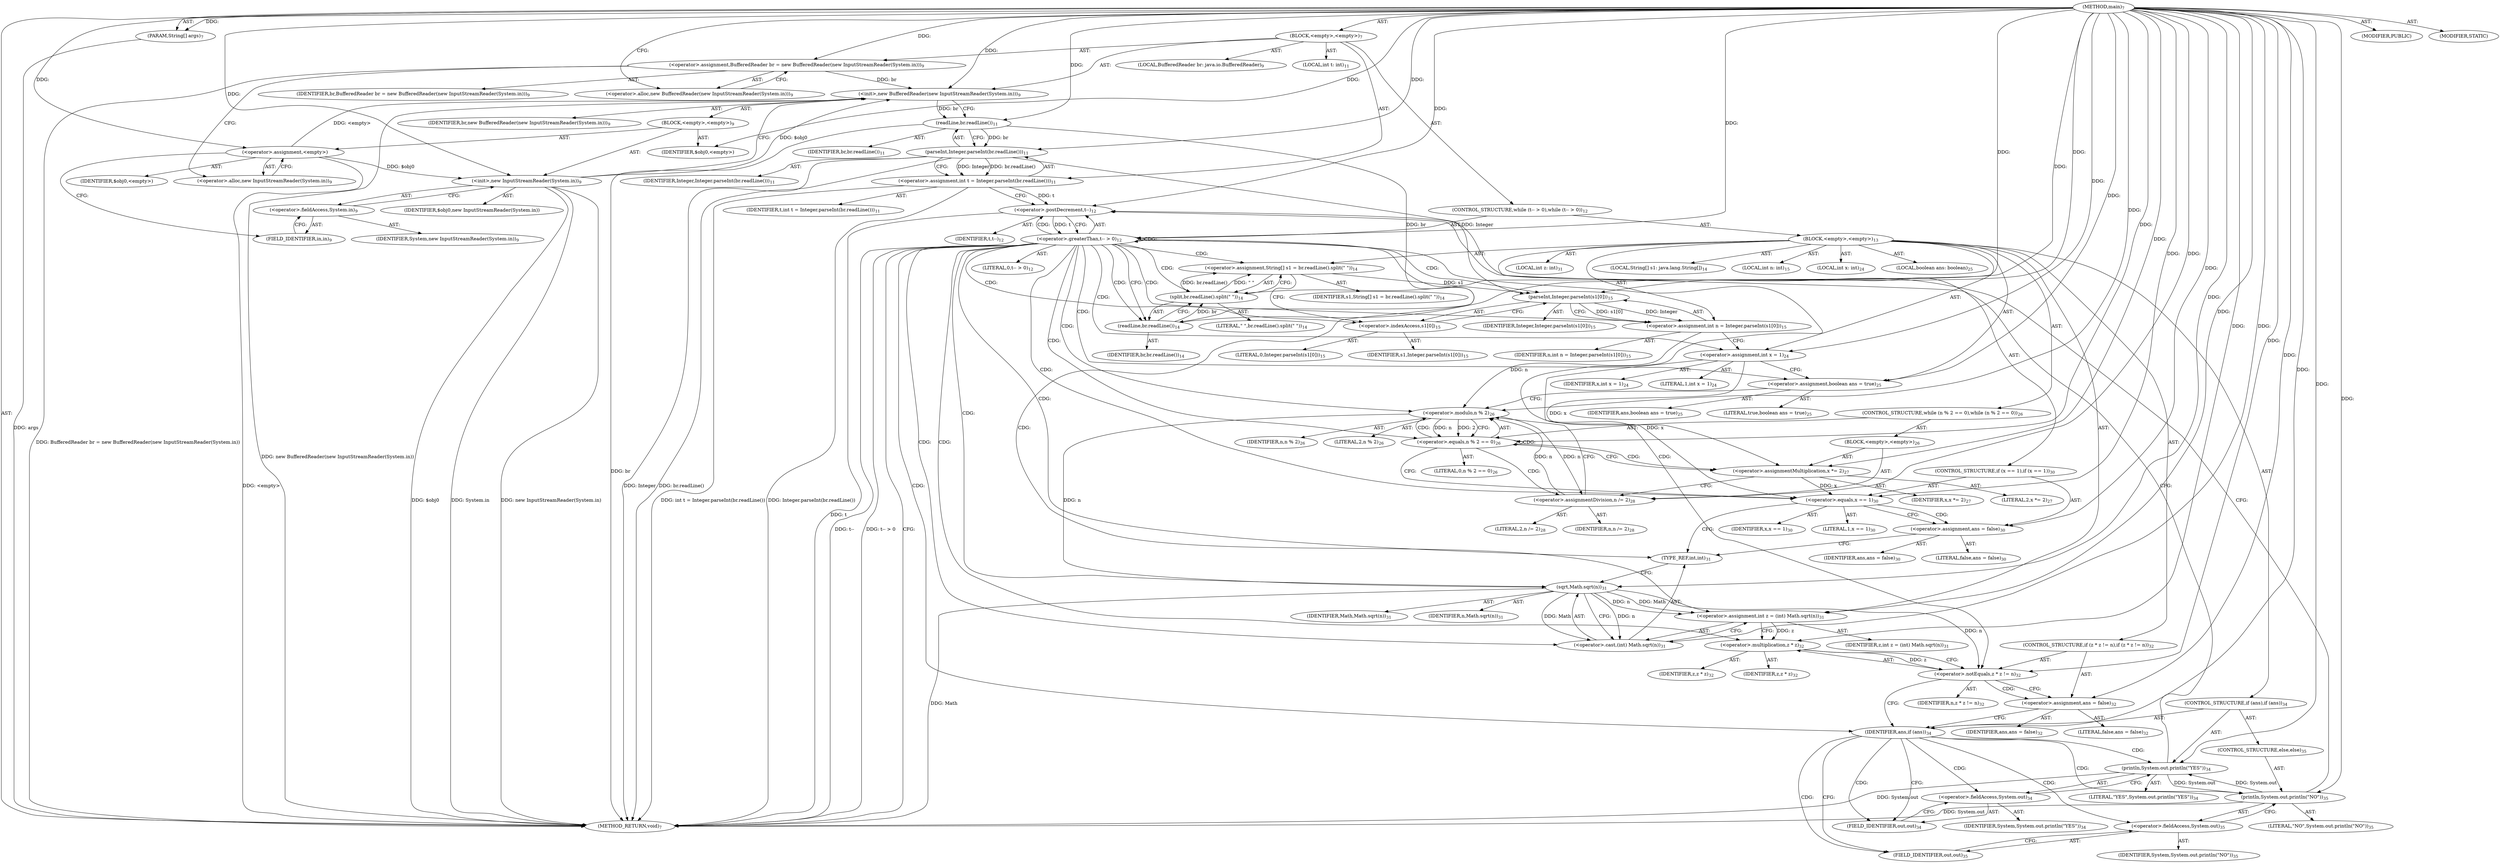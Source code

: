 digraph "main" {  
"19" [label = <(METHOD,main)<SUB>7</SUB>> ]
"20" [label = <(PARAM,String[] args)<SUB>7</SUB>> ]
"21" [label = <(BLOCK,&lt;empty&gt;,&lt;empty&gt;)<SUB>7</SUB>> ]
"4" [label = <(LOCAL,BufferedReader br: java.io.BufferedReader)<SUB>9</SUB>> ]
"22" [label = <(&lt;operator&gt;.assignment,BufferedReader br = new BufferedReader(new InputStreamReader(System.in)))<SUB>9</SUB>> ]
"23" [label = <(IDENTIFIER,br,BufferedReader br = new BufferedReader(new InputStreamReader(System.in)))<SUB>9</SUB>> ]
"24" [label = <(&lt;operator&gt;.alloc,new BufferedReader(new InputStreamReader(System.in)))<SUB>9</SUB>> ]
"25" [label = <(&lt;init&gt;,new BufferedReader(new InputStreamReader(System.in)))<SUB>9</SUB>> ]
"3" [label = <(IDENTIFIER,br,new BufferedReader(new InputStreamReader(System.in)))<SUB>9</SUB>> ]
"26" [label = <(BLOCK,&lt;empty&gt;,&lt;empty&gt;)<SUB>9</SUB>> ]
"27" [label = <(&lt;operator&gt;.assignment,&lt;empty&gt;)> ]
"28" [label = <(IDENTIFIER,$obj0,&lt;empty&gt;)> ]
"29" [label = <(&lt;operator&gt;.alloc,new InputStreamReader(System.in))<SUB>9</SUB>> ]
"30" [label = <(&lt;init&gt;,new InputStreamReader(System.in))<SUB>9</SUB>> ]
"31" [label = <(IDENTIFIER,$obj0,new InputStreamReader(System.in))> ]
"32" [label = <(&lt;operator&gt;.fieldAccess,System.in)<SUB>9</SUB>> ]
"33" [label = <(IDENTIFIER,System,new InputStreamReader(System.in))<SUB>9</SUB>> ]
"34" [label = <(FIELD_IDENTIFIER,in,in)<SUB>9</SUB>> ]
"35" [label = <(IDENTIFIER,$obj0,&lt;empty&gt;)> ]
"36" [label = <(LOCAL,int t: int)<SUB>11</SUB>> ]
"37" [label = <(&lt;operator&gt;.assignment,int t = Integer.parseInt(br.readLine()))<SUB>11</SUB>> ]
"38" [label = <(IDENTIFIER,t,int t = Integer.parseInt(br.readLine()))<SUB>11</SUB>> ]
"39" [label = <(parseInt,Integer.parseInt(br.readLine()))<SUB>11</SUB>> ]
"40" [label = <(IDENTIFIER,Integer,Integer.parseInt(br.readLine()))<SUB>11</SUB>> ]
"41" [label = <(readLine,br.readLine())<SUB>11</SUB>> ]
"42" [label = <(IDENTIFIER,br,br.readLine())<SUB>11</SUB>> ]
"43" [label = <(CONTROL_STRUCTURE,while (t-- &gt; 0),while (t-- &gt; 0))<SUB>12</SUB>> ]
"44" [label = <(&lt;operator&gt;.greaterThan,t-- &gt; 0)<SUB>12</SUB>> ]
"45" [label = <(&lt;operator&gt;.postDecrement,t--)<SUB>12</SUB>> ]
"46" [label = <(IDENTIFIER,t,t--)<SUB>12</SUB>> ]
"47" [label = <(LITERAL,0,t-- &gt; 0)<SUB>12</SUB>> ]
"48" [label = <(BLOCK,&lt;empty&gt;,&lt;empty&gt;)<SUB>13</SUB>> ]
"49" [label = <(LOCAL,String[] s1: java.lang.String[])<SUB>14</SUB>> ]
"50" [label = <(&lt;operator&gt;.assignment,String[] s1 = br.readLine().split(&quot; &quot;))<SUB>14</SUB>> ]
"51" [label = <(IDENTIFIER,s1,String[] s1 = br.readLine().split(&quot; &quot;))<SUB>14</SUB>> ]
"52" [label = <(split,br.readLine().split(&quot; &quot;))<SUB>14</SUB>> ]
"53" [label = <(readLine,br.readLine())<SUB>14</SUB>> ]
"54" [label = <(IDENTIFIER,br,br.readLine())<SUB>14</SUB>> ]
"55" [label = <(LITERAL,&quot; &quot;,br.readLine().split(&quot; &quot;))<SUB>14</SUB>> ]
"56" [label = <(LOCAL,int n: int)<SUB>15</SUB>> ]
"57" [label = <(&lt;operator&gt;.assignment,int n = Integer.parseInt(s1[0]))<SUB>15</SUB>> ]
"58" [label = <(IDENTIFIER,n,int n = Integer.parseInt(s1[0]))<SUB>15</SUB>> ]
"59" [label = <(parseInt,Integer.parseInt(s1[0]))<SUB>15</SUB>> ]
"60" [label = <(IDENTIFIER,Integer,Integer.parseInt(s1[0]))<SUB>15</SUB>> ]
"61" [label = <(&lt;operator&gt;.indexAccess,s1[0])<SUB>15</SUB>> ]
"62" [label = <(IDENTIFIER,s1,Integer.parseInt(s1[0]))<SUB>15</SUB>> ]
"63" [label = <(LITERAL,0,Integer.parseInt(s1[0]))<SUB>15</SUB>> ]
"64" [label = <(LOCAL,int x: int)<SUB>24</SUB>> ]
"65" [label = <(&lt;operator&gt;.assignment,int x = 1)<SUB>24</SUB>> ]
"66" [label = <(IDENTIFIER,x,int x = 1)<SUB>24</SUB>> ]
"67" [label = <(LITERAL,1,int x = 1)<SUB>24</SUB>> ]
"68" [label = <(LOCAL,boolean ans: boolean)<SUB>25</SUB>> ]
"69" [label = <(&lt;operator&gt;.assignment,boolean ans = true)<SUB>25</SUB>> ]
"70" [label = <(IDENTIFIER,ans,boolean ans = true)<SUB>25</SUB>> ]
"71" [label = <(LITERAL,true,boolean ans = true)<SUB>25</SUB>> ]
"72" [label = <(CONTROL_STRUCTURE,while (n % 2 == 0),while (n % 2 == 0))<SUB>26</SUB>> ]
"73" [label = <(&lt;operator&gt;.equals,n % 2 == 0)<SUB>26</SUB>> ]
"74" [label = <(&lt;operator&gt;.modulo,n % 2)<SUB>26</SUB>> ]
"75" [label = <(IDENTIFIER,n,n % 2)<SUB>26</SUB>> ]
"76" [label = <(LITERAL,2,n % 2)<SUB>26</SUB>> ]
"77" [label = <(LITERAL,0,n % 2 == 0)<SUB>26</SUB>> ]
"78" [label = <(BLOCK,&lt;empty&gt;,&lt;empty&gt;)<SUB>26</SUB>> ]
"79" [label = <(&lt;operator&gt;.assignmentMultiplication,x *= 2)<SUB>27</SUB>> ]
"80" [label = <(IDENTIFIER,x,x *= 2)<SUB>27</SUB>> ]
"81" [label = <(LITERAL,2,x *= 2)<SUB>27</SUB>> ]
"82" [label = <(&lt;operator&gt;.assignmentDivision,n /= 2)<SUB>28</SUB>> ]
"83" [label = <(IDENTIFIER,n,n /= 2)<SUB>28</SUB>> ]
"84" [label = <(LITERAL,2,n /= 2)<SUB>28</SUB>> ]
"85" [label = <(CONTROL_STRUCTURE,if (x == 1),if (x == 1))<SUB>30</SUB>> ]
"86" [label = <(&lt;operator&gt;.equals,x == 1)<SUB>30</SUB>> ]
"87" [label = <(IDENTIFIER,x,x == 1)<SUB>30</SUB>> ]
"88" [label = <(LITERAL,1,x == 1)<SUB>30</SUB>> ]
"89" [label = <(&lt;operator&gt;.assignment,ans = false)<SUB>30</SUB>> ]
"90" [label = <(IDENTIFIER,ans,ans = false)<SUB>30</SUB>> ]
"91" [label = <(LITERAL,false,ans = false)<SUB>30</SUB>> ]
"92" [label = <(LOCAL,int z: int)<SUB>31</SUB>> ]
"93" [label = <(&lt;operator&gt;.assignment,int z = (int) Math.sqrt(n))<SUB>31</SUB>> ]
"94" [label = <(IDENTIFIER,z,int z = (int) Math.sqrt(n))<SUB>31</SUB>> ]
"95" [label = <(&lt;operator&gt;.cast,(int) Math.sqrt(n))<SUB>31</SUB>> ]
"96" [label = <(TYPE_REF,int,int)<SUB>31</SUB>> ]
"97" [label = <(sqrt,Math.sqrt(n))<SUB>31</SUB>> ]
"98" [label = <(IDENTIFIER,Math,Math.sqrt(n))<SUB>31</SUB>> ]
"99" [label = <(IDENTIFIER,n,Math.sqrt(n))<SUB>31</SUB>> ]
"100" [label = <(CONTROL_STRUCTURE,if (z * z != n),if (z * z != n))<SUB>32</SUB>> ]
"101" [label = <(&lt;operator&gt;.notEquals,z * z != n)<SUB>32</SUB>> ]
"102" [label = <(&lt;operator&gt;.multiplication,z * z)<SUB>32</SUB>> ]
"103" [label = <(IDENTIFIER,z,z * z)<SUB>32</SUB>> ]
"104" [label = <(IDENTIFIER,z,z * z)<SUB>32</SUB>> ]
"105" [label = <(IDENTIFIER,n,z * z != n)<SUB>32</SUB>> ]
"106" [label = <(&lt;operator&gt;.assignment,ans = false)<SUB>32</SUB>> ]
"107" [label = <(IDENTIFIER,ans,ans = false)<SUB>32</SUB>> ]
"108" [label = <(LITERAL,false,ans = false)<SUB>32</SUB>> ]
"109" [label = <(CONTROL_STRUCTURE,if (ans),if (ans))<SUB>34</SUB>> ]
"110" [label = <(IDENTIFIER,ans,if (ans))<SUB>34</SUB>> ]
"111" [label = <(println,System.out.println(&quot;YES&quot;))<SUB>34</SUB>> ]
"112" [label = <(&lt;operator&gt;.fieldAccess,System.out)<SUB>34</SUB>> ]
"113" [label = <(IDENTIFIER,System,System.out.println(&quot;YES&quot;))<SUB>34</SUB>> ]
"114" [label = <(FIELD_IDENTIFIER,out,out)<SUB>34</SUB>> ]
"115" [label = <(LITERAL,&quot;YES&quot;,System.out.println(&quot;YES&quot;))<SUB>34</SUB>> ]
"116" [label = <(CONTROL_STRUCTURE,else,else)<SUB>35</SUB>> ]
"117" [label = <(println,System.out.println(&quot;NO&quot;))<SUB>35</SUB>> ]
"118" [label = <(&lt;operator&gt;.fieldAccess,System.out)<SUB>35</SUB>> ]
"119" [label = <(IDENTIFIER,System,System.out.println(&quot;NO&quot;))<SUB>35</SUB>> ]
"120" [label = <(FIELD_IDENTIFIER,out,out)<SUB>35</SUB>> ]
"121" [label = <(LITERAL,&quot;NO&quot;,System.out.println(&quot;NO&quot;))<SUB>35</SUB>> ]
"122" [label = <(MODIFIER,PUBLIC)> ]
"123" [label = <(MODIFIER,STATIC)> ]
"124" [label = <(METHOD_RETURN,void)<SUB>7</SUB>> ]
  "19" -> "20"  [ label = "AST: "] 
  "19" -> "21"  [ label = "AST: "] 
  "19" -> "122"  [ label = "AST: "] 
  "19" -> "123"  [ label = "AST: "] 
  "19" -> "124"  [ label = "AST: "] 
  "21" -> "4"  [ label = "AST: "] 
  "21" -> "22"  [ label = "AST: "] 
  "21" -> "25"  [ label = "AST: "] 
  "21" -> "36"  [ label = "AST: "] 
  "21" -> "37"  [ label = "AST: "] 
  "21" -> "43"  [ label = "AST: "] 
  "22" -> "23"  [ label = "AST: "] 
  "22" -> "24"  [ label = "AST: "] 
  "25" -> "3"  [ label = "AST: "] 
  "25" -> "26"  [ label = "AST: "] 
  "26" -> "27"  [ label = "AST: "] 
  "26" -> "30"  [ label = "AST: "] 
  "26" -> "35"  [ label = "AST: "] 
  "27" -> "28"  [ label = "AST: "] 
  "27" -> "29"  [ label = "AST: "] 
  "30" -> "31"  [ label = "AST: "] 
  "30" -> "32"  [ label = "AST: "] 
  "32" -> "33"  [ label = "AST: "] 
  "32" -> "34"  [ label = "AST: "] 
  "37" -> "38"  [ label = "AST: "] 
  "37" -> "39"  [ label = "AST: "] 
  "39" -> "40"  [ label = "AST: "] 
  "39" -> "41"  [ label = "AST: "] 
  "41" -> "42"  [ label = "AST: "] 
  "43" -> "44"  [ label = "AST: "] 
  "43" -> "48"  [ label = "AST: "] 
  "44" -> "45"  [ label = "AST: "] 
  "44" -> "47"  [ label = "AST: "] 
  "45" -> "46"  [ label = "AST: "] 
  "48" -> "49"  [ label = "AST: "] 
  "48" -> "50"  [ label = "AST: "] 
  "48" -> "56"  [ label = "AST: "] 
  "48" -> "57"  [ label = "AST: "] 
  "48" -> "64"  [ label = "AST: "] 
  "48" -> "65"  [ label = "AST: "] 
  "48" -> "68"  [ label = "AST: "] 
  "48" -> "69"  [ label = "AST: "] 
  "48" -> "72"  [ label = "AST: "] 
  "48" -> "85"  [ label = "AST: "] 
  "48" -> "92"  [ label = "AST: "] 
  "48" -> "93"  [ label = "AST: "] 
  "48" -> "100"  [ label = "AST: "] 
  "48" -> "109"  [ label = "AST: "] 
  "50" -> "51"  [ label = "AST: "] 
  "50" -> "52"  [ label = "AST: "] 
  "52" -> "53"  [ label = "AST: "] 
  "52" -> "55"  [ label = "AST: "] 
  "53" -> "54"  [ label = "AST: "] 
  "57" -> "58"  [ label = "AST: "] 
  "57" -> "59"  [ label = "AST: "] 
  "59" -> "60"  [ label = "AST: "] 
  "59" -> "61"  [ label = "AST: "] 
  "61" -> "62"  [ label = "AST: "] 
  "61" -> "63"  [ label = "AST: "] 
  "65" -> "66"  [ label = "AST: "] 
  "65" -> "67"  [ label = "AST: "] 
  "69" -> "70"  [ label = "AST: "] 
  "69" -> "71"  [ label = "AST: "] 
  "72" -> "73"  [ label = "AST: "] 
  "72" -> "78"  [ label = "AST: "] 
  "73" -> "74"  [ label = "AST: "] 
  "73" -> "77"  [ label = "AST: "] 
  "74" -> "75"  [ label = "AST: "] 
  "74" -> "76"  [ label = "AST: "] 
  "78" -> "79"  [ label = "AST: "] 
  "78" -> "82"  [ label = "AST: "] 
  "79" -> "80"  [ label = "AST: "] 
  "79" -> "81"  [ label = "AST: "] 
  "82" -> "83"  [ label = "AST: "] 
  "82" -> "84"  [ label = "AST: "] 
  "85" -> "86"  [ label = "AST: "] 
  "85" -> "89"  [ label = "AST: "] 
  "86" -> "87"  [ label = "AST: "] 
  "86" -> "88"  [ label = "AST: "] 
  "89" -> "90"  [ label = "AST: "] 
  "89" -> "91"  [ label = "AST: "] 
  "93" -> "94"  [ label = "AST: "] 
  "93" -> "95"  [ label = "AST: "] 
  "95" -> "96"  [ label = "AST: "] 
  "95" -> "97"  [ label = "AST: "] 
  "97" -> "98"  [ label = "AST: "] 
  "97" -> "99"  [ label = "AST: "] 
  "100" -> "101"  [ label = "AST: "] 
  "100" -> "106"  [ label = "AST: "] 
  "101" -> "102"  [ label = "AST: "] 
  "101" -> "105"  [ label = "AST: "] 
  "102" -> "103"  [ label = "AST: "] 
  "102" -> "104"  [ label = "AST: "] 
  "106" -> "107"  [ label = "AST: "] 
  "106" -> "108"  [ label = "AST: "] 
  "109" -> "110"  [ label = "AST: "] 
  "109" -> "111"  [ label = "AST: "] 
  "109" -> "116"  [ label = "AST: "] 
  "111" -> "112"  [ label = "AST: "] 
  "111" -> "115"  [ label = "AST: "] 
  "112" -> "113"  [ label = "AST: "] 
  "112" -> "114"  [ label = "AST: "] 
  "116" -> "117"  [ label = "AST: "] 
  "117" -> "118"  [ label = "AST: "] 
  "117" -> "121"  [ label = "AST: "] 
  "118" -> "119"  [ label = "AST: "] 
  "118" -> "120"  [ label = "AST: "] 
  "22" -> "29"  [ label = "CFG: "] 
  "25" -> "41"  [ label = "CFG: "] 
  "37" -> "45"  [ label = "CFG: "] 
  "24" -> "22"  [ label = "CFG: "] 
  "39" -> "37"  [ label = "CFG: "] 
  "44" -> "124"  [ label = "CFG: "] 
  "44" -> "53"  [ label = "CFG: "] 
  "27" -> "34"  [ label = "CFG: "] 
  "30" -> "25"  [ label = "CFG: "] 
  "41" -> "39"  [ label = "CFG: "] 
  "45" -> "44"  [ label = "CFG: "] 
  "50" -> "61"  [ label = "CFG: "] 
  "57" -> "65"  [ label = "CFG: "] 
  "65" -> "69"  [ label = "CFG: "] 
  "69" -> "74"  [ label = "CFG: "] 
  "93" -> "102"  [ label = "CFG: "] 
  "29" -> "27"  [ label = "CFG: "] 
  "32" -> "30"  [ label = "CFG: "] 
  "52" -> "50"  [ label = "CFG: "] 
  "59" -> "57"  [ label = "CFG: "] 
  "73" -> "79"  [ label = "CFG: "] 
  "73" -> "86"  [ label = "CFG: "] 
  "86" -> "89"  [ label = "CFG: "] 
  "86" -> "96"  [ label = "CFG: "] 
  "89" -> "96"  [ label = "CFG: "] 
  "95" -> "93"  [ label = "CFG: "] 
  "101" -> "110"  [ label = "CFG: "] 
  "101" -> "106"  [ label = "CFG: "] 
  "106" -> "110"  [ label = "CFG: "] 
  "110" -> "114"  [ label = "CFG: "] 
  "110" -> "120"  [ label = "CFG: "] 
  "111" -> "45"  [ label = "CFG: "] 
  "34" -> "32"  [ label = "CFG: "] 
  "53" -> "52"  [ label = "CFG: "] 
  "61" -> "59"  [ label = "CFG: "] 
  "74" -> "73"  [ label = "CFG: "] 
  "79" -> "82"  [ label = "CFG: "] 
  "82" -> "74"  [ label = "CFG: "] 
  "96" -> "97"  [ label = "CFG: "] 
  "97" -> "95"  [ label = "CFG: "] 
  "102" -> "101"  [ label = "CFG: "] 
  "112" -> "111"  [ label = "CFG: "] 
  "117" -> "45"  [ label = "CFG: "] 
  "114" -> "112"  [ label = "CFG: "] 
  "118" -> "117"  [ label = "CFG: "] 
  "120" -> "118"  [ label = "CFG: "] 
  "19" -> "24"  [ label = "CFG: "] 
  "20" -> "124"  [ label = "DDG: args"] 
  "22" -> "124"  [ label = "DDG: BufferedReader br = new BufferedReader(new InputStreamReader(System.in))"] 
  "27" -> "124"  [ label = "DDG: &lt;empty&gt;"] 
  "30" -> "124"  [ label = "DDG: $obj0"] 
  "30" -> "124"  [ label = "DDG: System.in"] 
  "30" -> "124"  [ label = "DDG: new InputStreamReader(System.in)"] 
  "25" -> "124"  [ label = "DDG: new BufferedReader(new InputStreamReader(System.in))"] 
  "39" -> "124"  [ label = "DDG: Integer"] 
  "41" -> "124"  [ label = "DDG: br"] 
  "39" -> "124"  [ label = "DDG: br.readLine()"] 
  "37" -> "124"  [ label = "DDG: Integer.parseInt(br.readLine())"] 
  "37" -> "124"  [ label = "DDG: int t = Integer.parseInt(br.readLine())"] 
  "45" -> "124"  [ label = "DDG: t"] 
  "44" -> "124"  [ label = "DDG: t--"] 
  "44" -> "124"  [ label = "DDG: t-- &gt; 0"] 
  "117" -> "124"  [ label = "DDG: System.out"] 
  "111" -> "124"  [ label = "DDG: System.out"] 
  "97" -> "124"  [ label = "DDG: Math"] 
  "19" -> "20"  [ label = "DDG: "] 
  "19" -> "22"  [ label = "DDG: "] 
  "39" -> "37"  [ label = "DDG: Integer"] 
  "39" -> "37"  [ label = "DDG: br.readLine()"] 
  "22" -> "25"  [ label = "DDG: br"] 
  "19" -> "25"  [ label = "DDG: "] 
  "27" -> "25"  [ label = "DDG: &lt;empty&gt;"] 
  "30" -> "25"  [ label = "DDG: $obj0"] 
  "19" -> "27"  [ label = "DDG: "] 
  "19" -> "35"  [ label = "DDG: "] 
  "19" -> "39"  [ label = "DDG: "] 
  "41" -> "39"  [ label = "DDG: br"] 
  "45" -> "44"  [ label = "DDG: t"] 
  "19" -> "44"  [ label = "DDG: "] 
  "52" -> "50"  [ label = "DDG: br.readLine()"] 
  "52" -> "50"  [ label = "DDG: &quot; &quot;"] 
  "59" -> "57"  [ label = "DDG: Integer"] 
  "59" -> "57"  [ label = "DDG: s1[0]"] 
  "19" -> "65"  [ label = "DDG: "] 
  "19" -> "69"  [ label = "DDG: "] 
  "19" -> "93"  [ label = "DDG: "] 
  "97" -> "93"  [ label = "DDG: Math"] 
  "97" -> "93"  [ label = "DDG: n"] 
  "27" -> "30"  [ label = "DDG: $obj0"] 
  "19" -> "30"  [ label = "DDG: "] 
  "25" -> "41"  [ label = "DDG: br"] 
  "19" -> "41"  [ label = "DDG: "] 
  "37" -> "45"  [ label = "DDG: t"] 
  "19" -> "45"  [ label = "DDG: "] 
  "19" -> "89"  [ label = "DDG: "] 
  "19" -> "106"  [ label = "DDG: "] 
  "19" -> "110"  [ label = "DDG: "] 
  "53" -> "52"  [ label = "DDG: br"] 
  "19" -> "52"  [ label = "DDG: "] 
  "39" -> "59"  [ label = "DDG: Integer"] 
  "19" -> "59"  [ label = "DDG: "] 
  "50" -> "59"  [ label = "DDG: s1"] 
  "74" -> "73"  [ label = "DDG: n"] 
  "74" -> "73"  [ label = "DDG: 2"] 
  "19" -> "73"  [ label = "DDG: "] 
  "19" -> "79"  [ label = "DDG: "] 
  "19" -> "82"  [ label = "DDG: "] 
  "65" -> "86"  [ label = "DDG: x"] 
  "79" -> "86"  [ label = "DDG: x"] 
  "19" -> "86"  [ label = "DDG: "] 
  "19" -> "95"  [ label = "DDG: "] 
  "97" -> "95"  [ label = "DDG: Math"] 
  "97" -> "95"  [ label = "DDG: n"] 
  "102" -> "101"  [ label = "DDG: z"] 
  "97" -> "101"  [ label = "DDG: n"] 
  "19" -> "101"  [ label = "DDG: "] 
  "117" -> "111"  [ label = "DDG: System.out"] 
  "19" -> "111"  [ label = "DDG: "] 
  "41" -> "53"  [ label = "DDG: br"] 
  "19" -> "53"  [ label = "DDG: "] 
  "57" -> "74"  [ label = "DDG: n"] 
  "82" -> "74"  [ label = "DDG: n"] 
  "19" -> "74"  [ label = "DDG: "] 
  "65" -> "79"  [ label = "DDG: x"] 
  "74" -> "82"  [ label = "DDG: n"] 
  "19" -> "97"  [ label = "DDG: "] 
  "74" -> "97"  [ label = "DDG: n"] 
  "93" -> "102"  [ label = "DDG: z"] 
  "19" -> "102"  [ label = "DDG: "] 
  "111" -> "117"  [ label = "DDG: System.out"] 
  "19" -> "117"  [ label = "DDG: "] 
  "44" -> "73"  [ label = "CDG: "] 
  "44" -> "96"  [ label = "CDG: "] 
  "44" -> "57"  [ label = "CDG: "] 
  "44" -> "52"  [ label = "CDG: "] 
  "44" -> "102"  [ label = "CDG: "] 
  "44" -> "69"  [ label = "CDG: "] 
  "44" -> "74"  [ label = "CDG: "] 
  "44" -> "95"  [ label = "CDG: "] 
  "44" -> "45"  [ label = "CDG: "] 
  "44" -> "65"  [ label = "CDG: "] 
  "44" -> "50"  [ label = "CDG: "] 
  "44" -> "59"  [ label = "CDG: "] 
  "44" -> "97"  [ label = "CDG: "] 
  "44" -> "44"  [ label = "CDG: "] 
  "44" -> "93"  [ label = "CDG: "] 
  "44" -> "101"  [ label = "CDG: "] 
  "44" -> "61"  [ label = "CDG: "] 
  "44" -> "53"  [ label = "CDG: "] 
  "44" -> "110"  [ label = "CDG: "] 
  "44" -> "86"  [ label = "CDG: "] 
  "73" -> "73"  [ label = "CDG: "] 
  "73" -> "74"  [ label = "CDG: "] 
  "73" -> "82"  [ label = "CDG: "] 
  "73" -> "79"  [ label = "CDG: "] 
  "86" -> "89"  [ label = "CDG: "] 
  "101" -> "106"  [ label = "CDG: "] 
  "110" -> "120"  [ label = "CDG: "] 
  "110" -> "114"  [ label = "CDG: "] 
  "110" -> "112"  [ label = "CDG: "] 
  "110" -> "118"  [ label = "CDG: "] 
  "110" -> "117"  [ label = "CDG: "] 
  "110" -> "111"  [ label = "CDG: "] 
}
